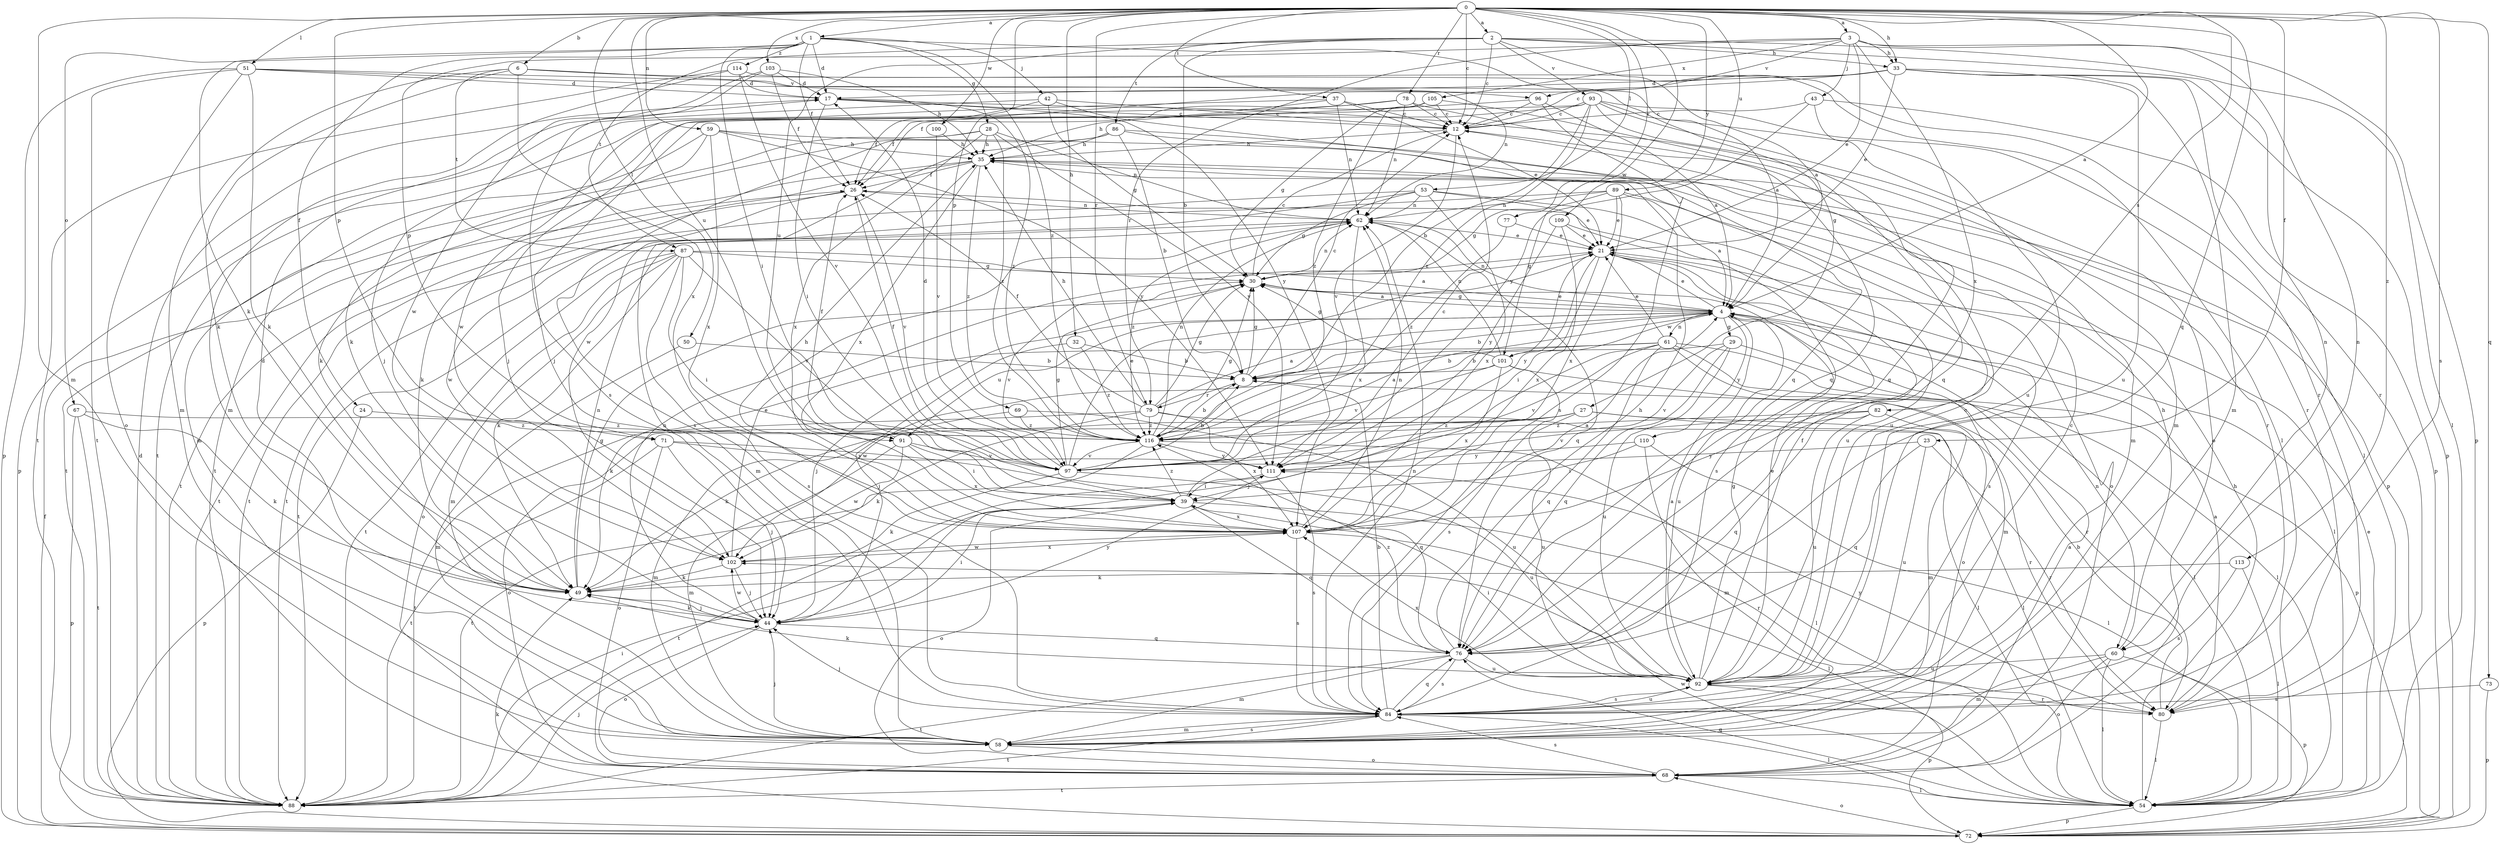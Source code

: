 strict digraph  {
0;
1;
2;
3;
4;
6;
8;
12;
17;
21;
23;
24;
26;
27;
28;
29;
30;
32;
33;
35;
37;
39;
42;
43;
44;
49;
50;
51;
53;
54;
58;
59;
60;
61;
62;
67;
68;
69;
71;
72;
73;
76;
77;
78;
79;
80;
82;
84;
86;
87;
88;
89;
91;
92;
93;
96;
97;
100;
101;
102;
103;
105;
107;
109;
110;
111;
113;
114;
116;
0 -> 1  [label=a];
0 -> 2  [label=a];
0 -> 3  [label=a];
0 -> 4  [label=a];
0 -> 6  [label=b];
0 -> 12  [label=c];
0 -> 23  [label=f];
0 -> 32  [label=h];
0 -> 33  [label=h];
0 -> 37  [label=i];
0 -> 50  [label=l];
0 -> 51  [label=l];
0 -> 53  [label=l];
0 -> 58  [label=m];
0 -> 59  [label=n];
0 -> 69  [label=p];
0 -> 71  [label=p];
0 -> 73  [label=q];
0 -> 76  [label=q];
0 -> 77  [label=r];
0 -> 78  [label=r];
0 -> 79  [label=r];
0 -> 82  [label=s];
0 -> 84  [label=s];
0 -> 89  [label=u];
0 -> 91  [label=u];
0 -> 100  [label=w];
0 -> 101  [label=w];
0 -> 103  [label=x];
0 -> 109  [label=y];
0 -> 113  [label=z];
1 -> 17  [label=d];
1 -> 24  [label=f];
1 -> 26  [label=f];
1 -> 27  [label=g];
1 -> 28  [label=g];
1 -> 39  [label=i];
1 -> 42  [label=j];
1 -> 49  [label=k];
1 -> 67  [label=o];
1 -> 114  [label=z];
1 -> 116  [label=z];
2 -> 4  [label=a];
2 -> 8  [label=b];
2 -> 12  [label=c];
2 -> 33  [label=h];
2 -> 54  [label=l];
2 -> 60  [label=n];
2 -> 86  [label=t];
2 -> 87  [label=t];
2 -> 91  [label=u];
2 -> 93  [label=v];
3 -> 21  [label=e];
3 -> 33  [label=h];
3 -> 43  [label=j];
3 -> 60  [label=n];
3 -> 71  [label=p];
3 -> 72  [label=p];
3 -> 79  [label=r];
3 -> 96  [label=v];
3 -> 105  [label=x];
3 -> 107  [label=x];
4 -> 8  [label=b];
4 -> 21  [label=e];
4 -> 29  [label=g];
4 -> 30  [label=g];
4 -> 44  [label=j];
4 -> 58  [label=m];
4 -> 60  [label=n];
4 -> 61  [label=n];
4 -> 62  [label=n];
4 -> 91  [label=u];
4 -> 92  [label=u];
4 -> 101  [label=w];
4 -> 110  [label=y];
6 -> 49  [label=k];
6 -> 54  [label=l];
6 -> 58  [label=m];
6 -> 87  [label=t];
6 -> 96  [label=v];
6 -> 107  [label=x];
8 -> 12  [label=c];
8 -> 30  [label=g];
8 -> 79  [label=r];
12 -> 35  [label=h];
12 -> 97  [label=v];
17 -> 12  [label=c];
17 -> 39  [label=i];
17 -> 80  [label=r];
17 -> 111  [label=y];
17 -> 116  [label=z];
21 -> 30  [label=g];
21 -> 39  [label=i];
21 -> 54  [label=l];
21 -> 84  [label=s];
21 -> 111  [label=y];
23 -> 76  [label=q];
23 -> 80  [label=r];
23 -> 92  [label=u];
23 -> 111  [label=y];
24 -> 72  [label=p];
24 -> 116  [label=z];
26 -> 62  [label=n];
26 -> 88  [label=t];
26 -> 97  [label=v];
26 -> 102  [label=w];
27 -> 54  [label=l];
27 -> 58  [label=m];
27 -> 68  [label=o];
27 -> 80  [label=r];
27 -> 92  [label=u];
27 -> 116  [label=z];
28 -> 35  [label=h];
28 -> 62  [label=n];
28 -> 84  [label=s];
28 -> 88  [label=t];
28 -> 107  [label=x];
28 -> 111  [label=y];
28 -> 116  [label=z];
29 -> 8  [label=b];
29 -> 54  [label=l];
29 -> 76  [label=q];
29 -> 92  [label=u];
29 -> 97  [label=v];
30 -> 4  [label=a];
30 -> 12  [label=c];
30 -> 62  [label=n];
30 -> 97  [label=v];
32 -> 8  [label=b];
32 -> 44  [label=j];
32 -> 116  [label=z];
33 -> 12  [label=c];
33 -> 17  [label=d];
33 -> 21  [label=e];
33 -> 26  [label=f];
33 -> 58  [label=m];
33 -> 72  [label=p];
33 -> 80  [label=r];
33 -> 92  [label=u];
35 -> 26  [label=f];
35 -> 49  [label=k];
35 -> 88  [label=t];
35 -> 92  [label=u];
35 -> 107  [label=x];
35 -> 116  [label=z];
37 -> 12  [label=c];
37 -> 21  [label=e];
37 -> 26  [label=f];
37 -> 44  [label=j];
37 -> 62  [label=n];
39 -> 12  [label=c];
39 -> 68  [label=o];
39 -> 76  [label=q];
39 -> 80  [label=r];
39 -> 107  [label=x];
39 -> 116  [label=z];
42 -> 12  [label=c];
42 -> 26  [label=f];
42 -> 30  [label=g];
42 -> 72  [label=p];
42 -> 76  [label=q];
43 -> 12  [label=c];
43 -> 72  [label=p];
43 -> 92  [label=u];
43 -> 111  [label=y];
44 -> 17  [label=d];
44 -> 39  [label=i];
44 -> 49  [label=k];
44 -> 62  [label=n];
44 -> 68  [label=o];
44 -> 76  [label=q];
44 -> 102  [label=w];
44 -> 111  [label=y];
49 -> 30  [label=g];
49 -> 44  [label=j];
49 -> 62  [label=n];
50 -> 8  [label=b];
50 -> 58  [label=m];
51 -> 4  [label=a];
51 -> 17  [label=d];
51 -> 49  [label=k];
51 -> 62  [label=n];
51 -> 68  [label=o];
51 -> 72  [label=p];
51 -> 88  [label=t];
53 -> 21  [label=e];
53 -> 30  [label=g];
53 -> 58  [label=m];
53 -> 62  [label=n];
53 -> 88  [label=t];
53 -> 92  [label=u];
53 -> 107  [label=x];
54 -> 21  [label=e];
54 -> 35  [label=h];
54 -> 72  [label=p];
54 -> 76  [label=q];
54 -> 102  [label=w];
58 -> 44  [label=j];
58 -> 68  [label=o];
58 -> 84  [label=s];
59 -> 35  [label=h];
59 -> 49  [label=k];
59 -> 58  [label=m];
59 -> 80  [label=r];
59 -> 107  [label=x];
59 -> 111  [label=y];
60 -> 35  [label=h];
60 -> 54  [label=l];
60 -> 58  [label=m];
60 -> 68  [label=o];
60 -> 72  [label=p];
60 -> 92  [label=u];
61 -> 8  [label=b];
61 -> 21  [label=e];
61 -> 44  [label=j];
61 -> 49  [label=k];
61 -> 54  [label=l];
61 -> 72  [label=p];
61 -> 76  [label=q];
61 -> 80  [label=r];
61 -> 97  [label=v];
62 -> 21  [label=e];
62 -> 76  [label=q];
62 -> 88  [label=t];
62 -> 107  [label=x];
62 -> 116  [label=z];
67 -> 49  [label=k];
67 -> 72  [label=p];
67 -> 88  [label=t];
67 -> 116  [label=z];
68 -> 4  [label=a];
68 -> 54  [label=l];
68 -> 84  [label=s];
68 -> 88  [label=t];
69 -> 49  [label=k];
69 -> 92  [label=u];
69 -> 116  [label=z];
71 -> 44  [label=j];
71 -> 68  [label=o];
71 -> 76  [label=q];
71 -> 88  [label=t];
71 -> 111  [label=y];
72 -> 26  [label=f];
72 -> 49  [label=k];
72 -> 68  [label=o];
73 -> 72  [label=p];
73 -> 84  [label=s];
76 -> 35  [label=h];
76 -> 58  [label=m];
76 -> 84  [label=s];
76 -> 88  [label=t];
76 -> 92  [label=u];
76 -> 116  [label=z];
77 -> 21  [label=e];
77 -> 116  [label=z];
78 -> 12  [label=c];
78 -> 35  [label=h];
78 -> 62  [label=n];
78 -> 76  [label=q];
78 -> 102  [label=w];
79 -> 4  [label=a];
79 -> 26  [label=f];
79 -> 30  [label=g];
79 -> 35  [label=h];
79 -> 49  [label=k];
79 -> 54  [label=l];
79 -> 88  [label=t];
79 -> 107  [label=x];
79 -> 116  [label=z];
80 -> 4  [label=a];
80 -> 8  [label=b];
80 -> 54  [label=l];
80 -> 111  [label=y];
82 -> 58  [label=m];
82 -> 76  [label=q];
82 -> 92  [label=u];
82 -> 97  [label=v];
82 -> 116  [label=z];
84 -> 8  [label=b];
84 -> 12  [label=c];
84 -> 44  [label=j];
84 -> 54  [label=l];
84 -> 58  [label=m];
84 -> 62  [label=n];
84 -> 76  [label=q];
84 -> 88  [label=t];
84 -> 92  [label=u];
86 -> 8  [label=b];
86 -> 35  [label=h];
86 -> 58  [label=m];
86 -> 72  [label=p];
86 -> 88  [label=t];
86 -> 102  [label=w];
87 -> 4  [label=a];
87 -> 30  [label=g];
87 -> 39  [label=i];
87 -> 49  [label=k];
87 -> 58  [label=m];
87 -> 68  [label=o];
87 -> 84  [label=s];
87 -> 88  [label=t];
87 -> 97  [label=v];
88 -> 17  [label=d];
88 -> 39  [label=i];
88 -> 44  [label=j];
89 -> 4  [label=a];
89 -> 21  [label=e];
89 -> 30  [label=g];
89 -> 62  [label=n];
89 -> 68  [label=o];
89 -> 88  [label=t];
89 -> 107  [label=x];
91 -> 26  [label=f];
91 -> 39  [label=i];
91 -> 58  [label=m];
91 -> 97  [label=v];
91 -> 102  [label=w];
91 -> 107  [label=x];
92 -> 4  [label=a];
92 -> 12  [label=c];
92 -> 21  [label=e];
92 -> 26  [label=f];
92 -> 30  [label=g];
92 -> 39  [label=i];
92 -> 49  [label=k];
92 -> 72  [label=p];
92 -> 80  [label=r];
92 -> 84  [label=s];
92 -> 107  [label=x];
93 -> 8  [label=b];
93 -> 12  [label=c];
93 -> 44  [label=j];
93 -> 49  [label=k];
93 -> 54  [label=l];
93 -> 58  [label=m];
93 -> 68  [label=o];
93 -> 76  [label=q];
93 -> 116  [label=z];
96 -> 4  [label=a];
96 -> 12  [label=c];
96 -> 44  [label=j];
96 -> 84  [label=s];
97 -> 8  [label=b];
97 -> 17  [label=d];
97 -> 21  [label=e];
97 -> 26  [label=f];
97 -> 30  [label=g];
97 -> 49  [label=k];
97 -> 92  [label=u];
100 -> 35  [label=h];
100 -> 97  [label=v];
101 -> 21  [label=e];
101 -> 30  [label=g];
101 -> 62  [label=n];
101 -> 68  [label=o];
101 -> 84  [label=s];
101 -> 97  [label=v];
101 -> 102  [label=w];
101 -> 107  [label=x];
102 -> 21  [label=e];
102 -> 44  [label=j];
102 -> 49  [label=k];
102 -> 107  [label=x];
103 -> 17  [label=d];
103 -> 26  [label=f];
103 -> 35  [label=h];
103 -> 84  [label=s];
103 -> 102  [label=w];
105 -> 12  [label=c];
105 -> 30  [label=g];
105 -> 76  [label=q];
105 -> 88  [label=t];
105 -> 116  [label=z];
107 -> 4  [label=a];
107 -> 35  [label=h];
107 -> 54  [label=l];
107 -> 62  [label=n];
107 -> 84  [label=s];
107 -> 102  [label=w];
109 -> 21  [label=e];
109 -> 84  [label=s];
109 -> 107  [label=x];
109 -> 111  [label=y];
110 -> 39  [label=i];
110 -> 54  [label=l];
110 -> 58  [label=m];
110 -> 111  [label=y];
111 -> 39  [label=i];
111 -> 84  [label=s];
111 -> 88  [label=t];
113 -> 49  [label=k];
113 -> 54  [label=l];
113 -> 84  [label=s];
114 -> 17  [label=d];
114 -> 58  [label=m];
114 -> 80  [label=r];
114 -> 88  [label=t];
114 -> 97  [label=v];
116 -> 4  [label=a];
116 -> 8  [label=b];
116 -> 30  [label=g];
116 -> 54  [label=l];
116 -> 62  [label=n];
116 -> 88  [label=t];
116 -> 97  [label=v];
116 -> 111  [label=y];
}
